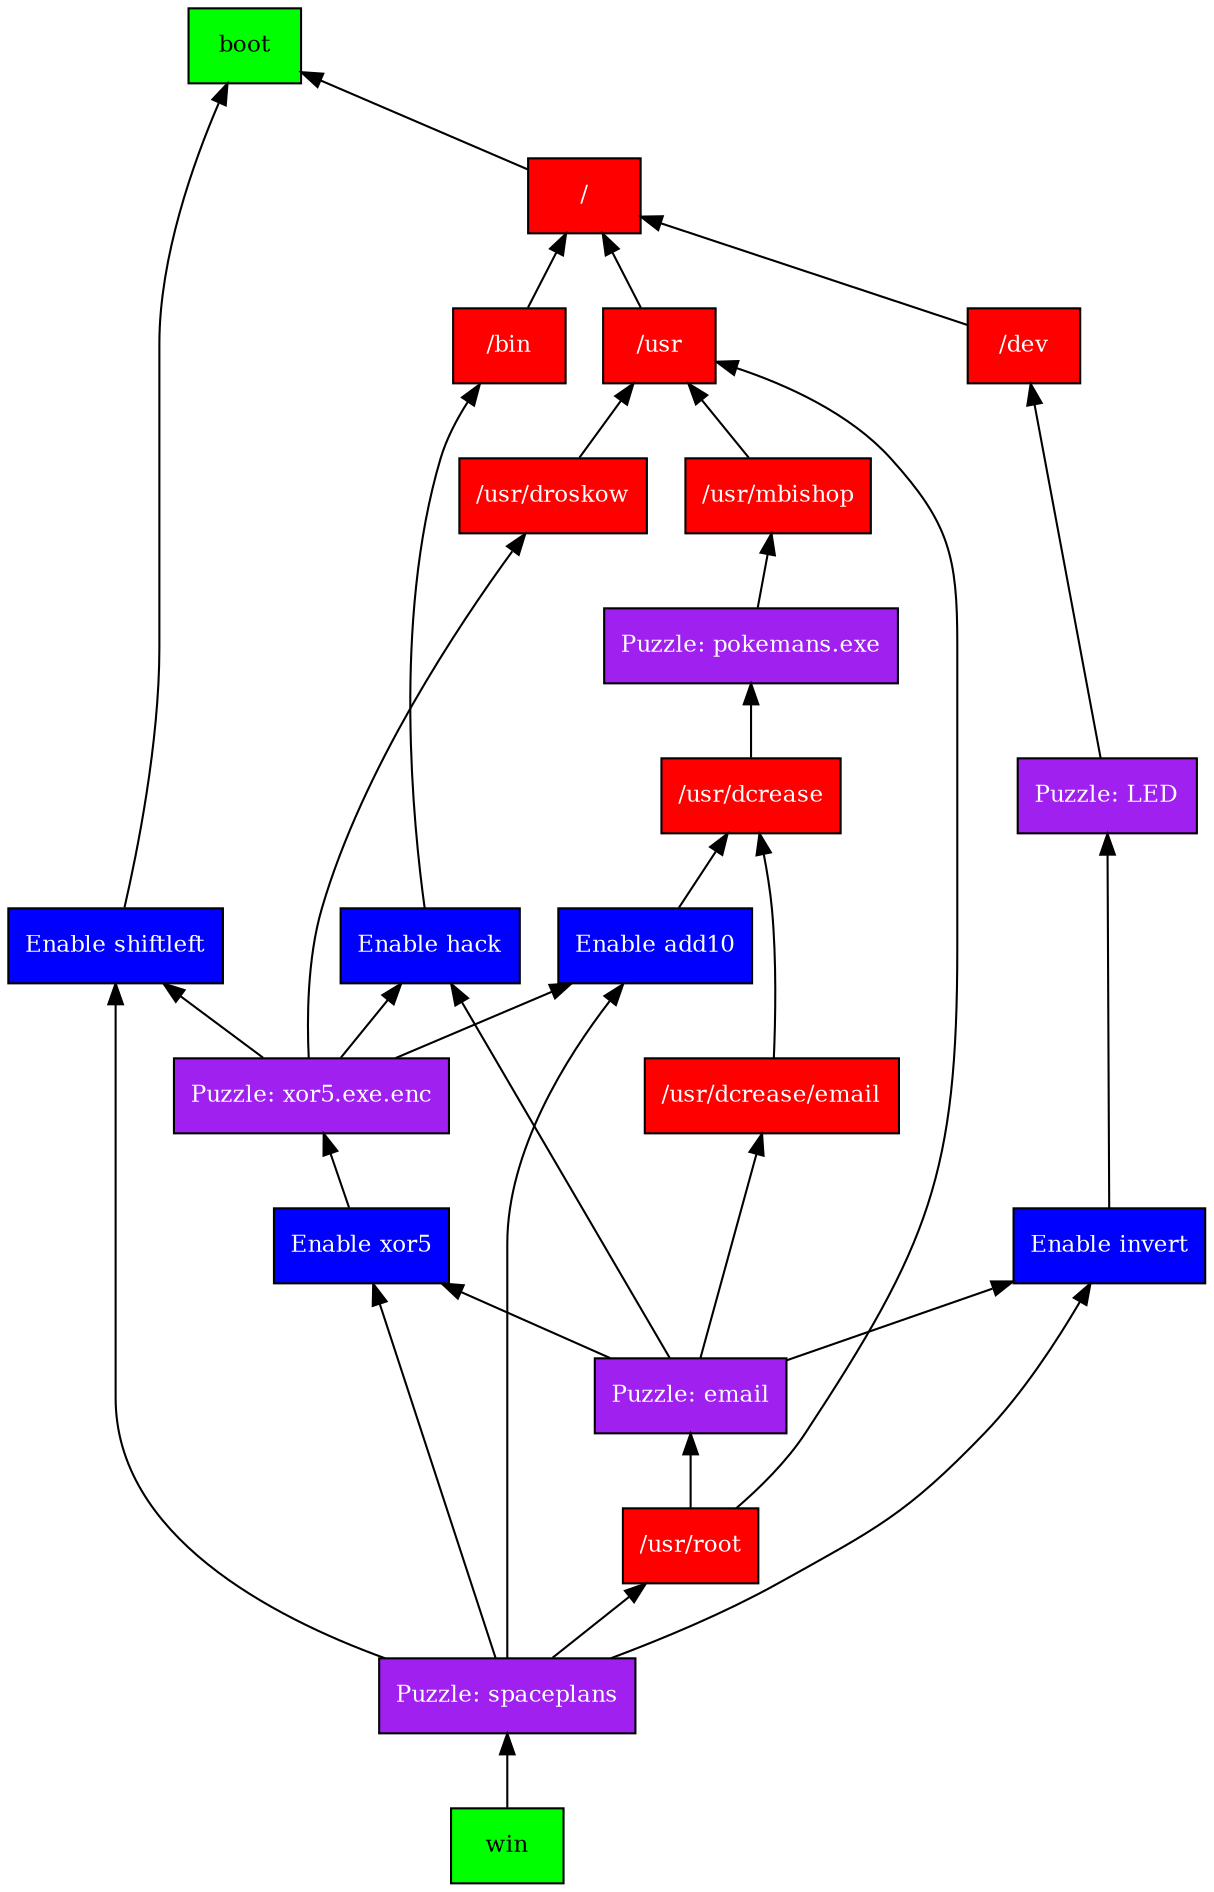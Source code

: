 digraph {
  node [shape=box, fontsize=11, fillcolor=white, style=filled]
  graph [dpi = 100]
  rankdir=BT

  enable_left [label="Enable shiftleft", fillcolor=blue, fontcolor=white]
  enable_xor5 [label="Enable xor5", fillcolor=blue, fontcolor=white]
  enable_hack [label="Enable hack", fillcolor=blue, fontcolor=white]
  enable_invert [label="Enable invert", fillcolor=blue, fontcolor=white]
  enable_add10 [label="Enable add10", fillcolor=blue, fontcolor=white]


  puzzle_led [label="Puzzle: LED", fillcolor=purple, fontcolor=white]
  puzzle_pokemans [label="Puzzle: pokemans.exe", fillcolor=purple, fontcolor=white]
  puzzle_xor5 [label="Puzzle: xor5.exe.enc", fillcolor=purple, fontcolor=white]
  puzzle_email [label="Puzzle: email", fillcolor=purple, fontcolor=white]
  puzzle_spaceplans [label="Puzzle: spaceplans", fillcolor=purple, fontcolor=white]

  boot [fillcolor=green]
  root [label="/", fillcolor=red, fontcolor=white]
  win [fillcolor=green]

  usr [label="/usr", fillcolor=red, fontcolor=white]
  dev [label="/dev", fillcolor=red, fontcolor=white]
  bin [label="/bin", fillcolor=red, fontcolor=white]
  {rank=same; usr; dev; bin}

  usr_root [label="/usr/root", fillcolor=red, fontcolor=white]
  usr_mbishop [label="/usr/mbishop", fillcolor=red, fontcolor=white]
  usr_dcrease [label="/usr/dcrease", fillcolor=red, fontcolor=white]
  usr_dcrease_email [label="/usr/dcrease/email", fillcolor=red, fontcolor=white]
  usr_droskow [label="/usr/droskow", fillcolor=red, fontcolor=white]
  {rank=same; usr_mbishop; usr_droskow}

  root -> boot
  enable_left -> boot

  dev -> root
  bin -> root
  usr -> root

  usr_mbishop -> usr
  usr_dcrease -> puzzle_pokemans
  usr_dcrease_email -> usr_dcrease
  usr_droskow -> usr

  usr_root -> puzzle_email
  usr_root -> usr

  enable_hack -> bin

  puzzle_led -> dev

  puzzle_pokemans -> usr_mbishop

  puzzle_xor5 -> enable_hack
  puzzle_xor5 -> enable_left
  puzzle_xor5 -> enable_add10
  puzzle_xor5 -> usr_droskow

  enable_xor5 -> puzzle_xor5

  puzzle_email -> enable_hack
  puzzle_email -> enable_xor5
  puzzle_email -> enable_invert
  puzzle_email -> usr_dcrease_email

  puzzle_spaceplans -> enable_left
  puzzle_spaceplans -> enable_xor5
  puzzle_spaceplans -> enable_invert
  puzzle_spaceplans -> enable_add10
  puzzle_spaceplans -> usr_root

  enable_invert -> puzzle_led
  enable_add10 -> usr_dcrease

  win -> puzzle_spaceplans
}
